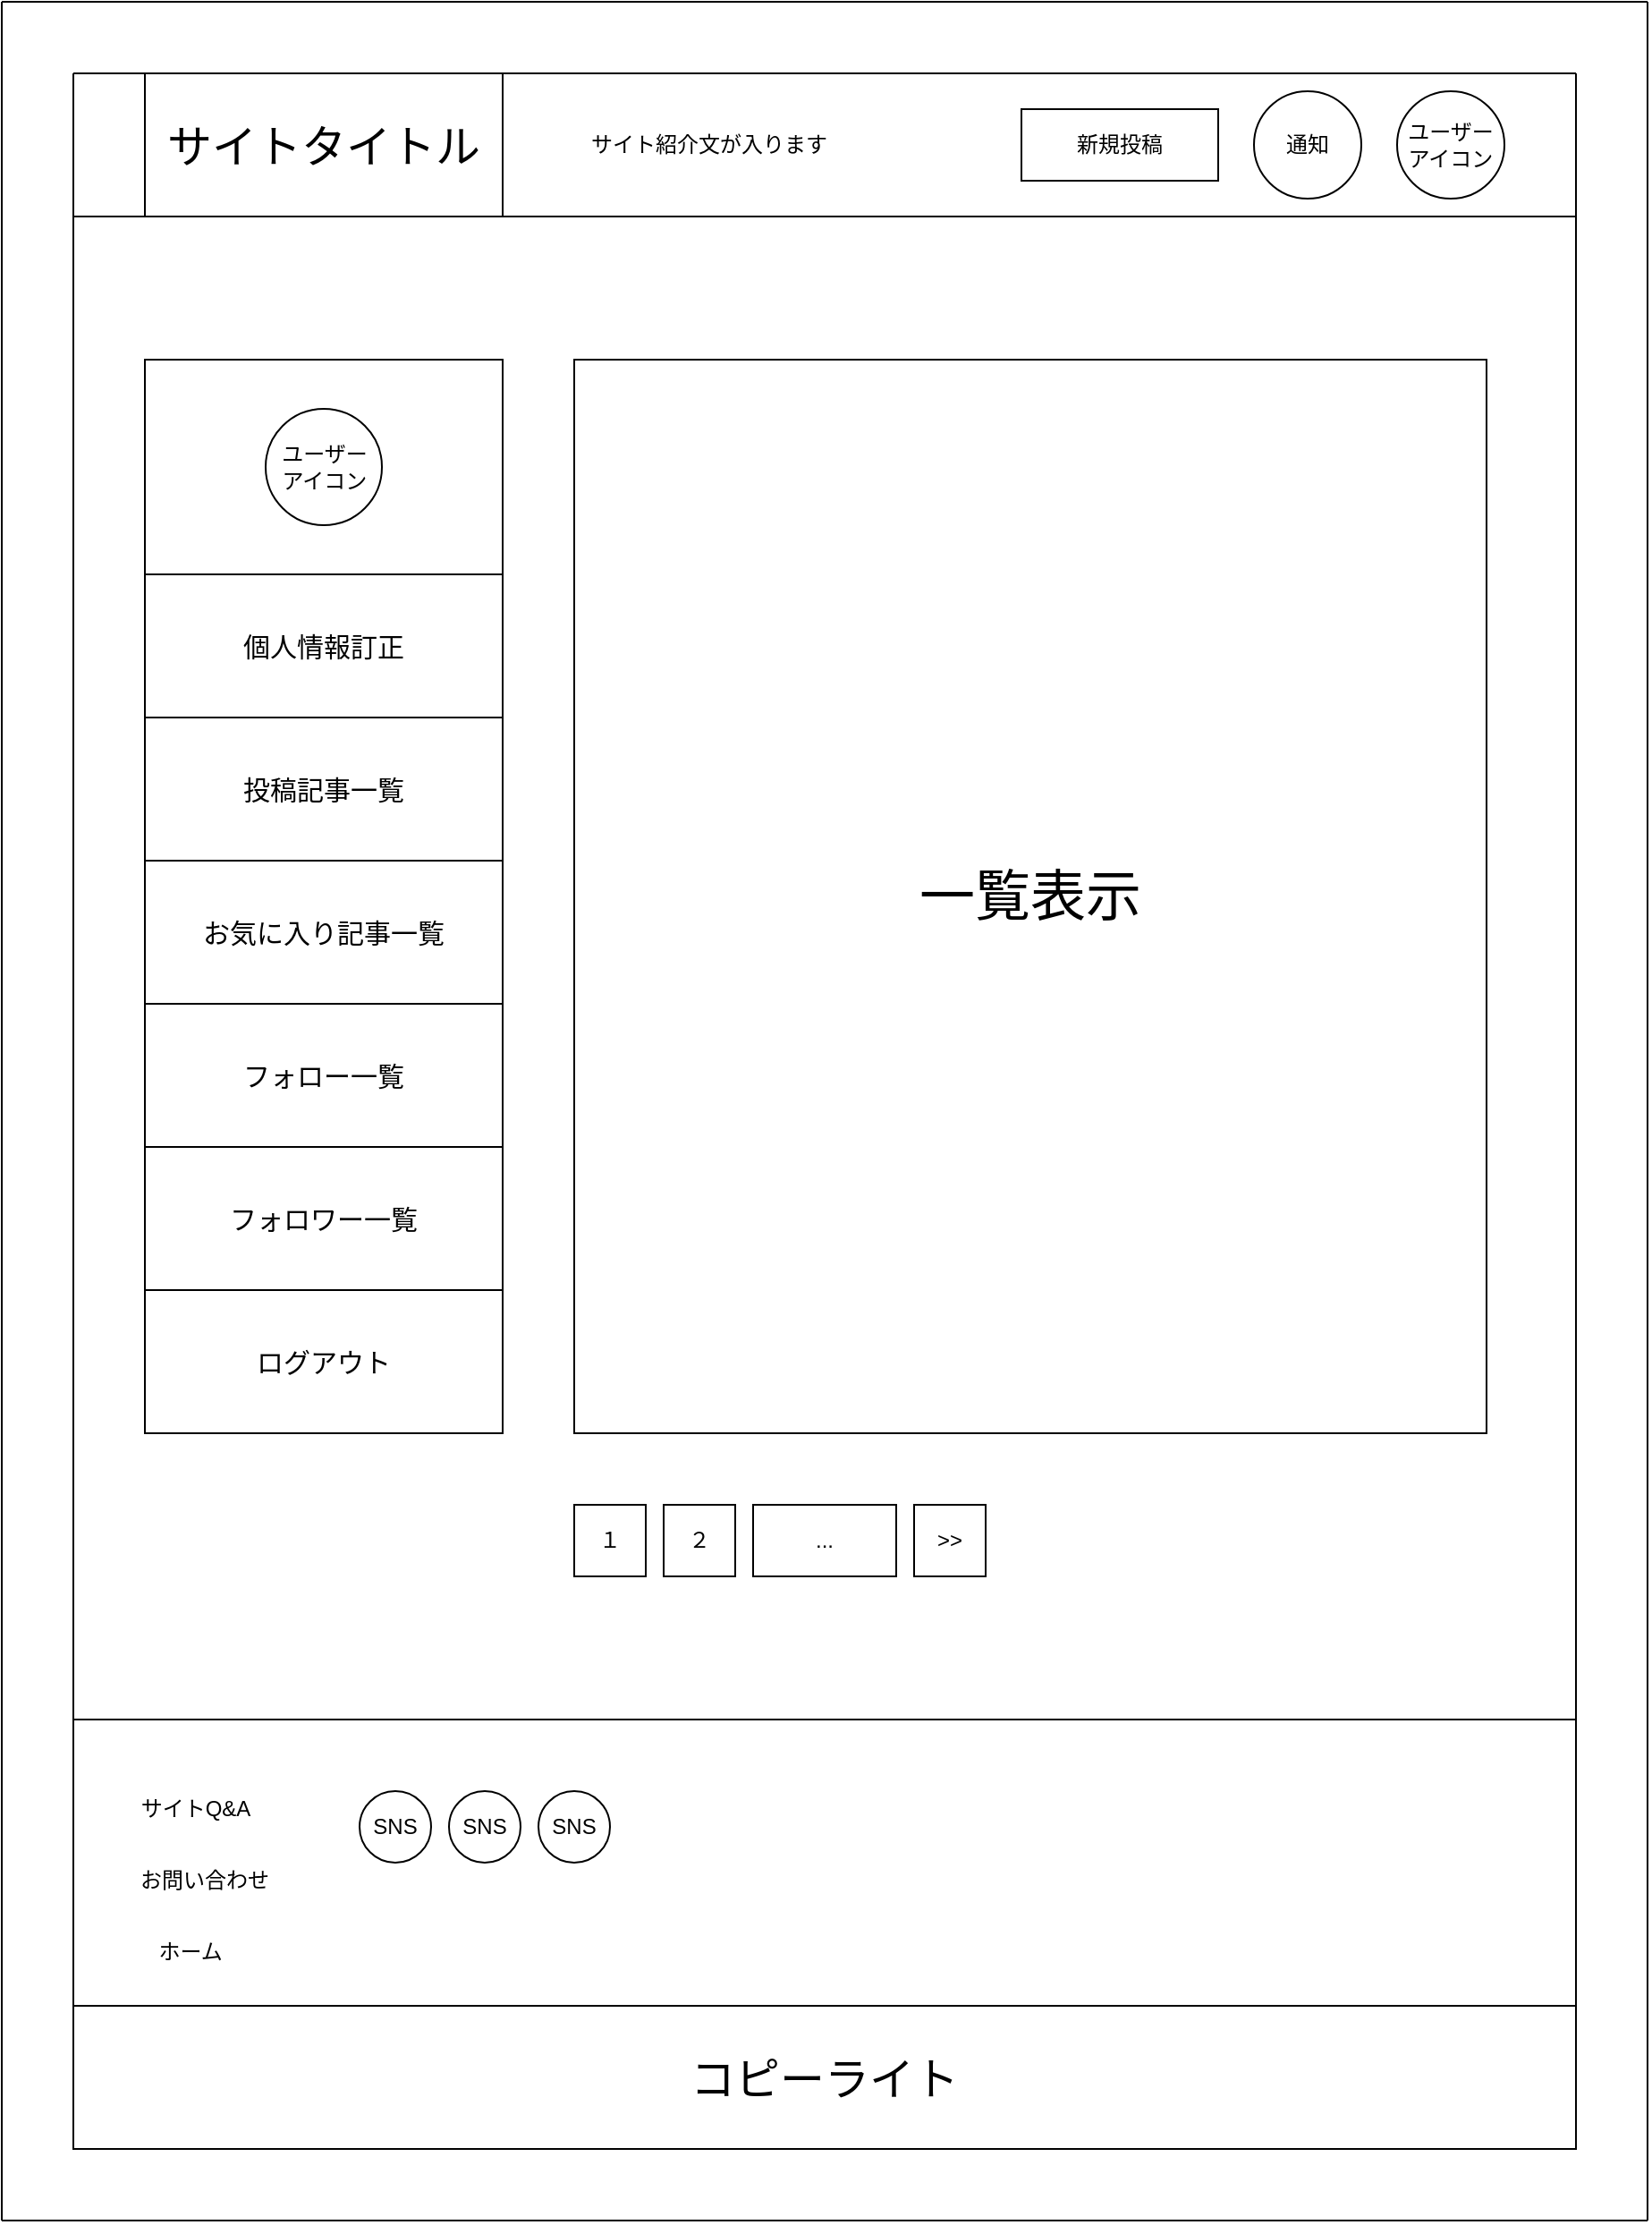 <mxfile>
    <diagram id="DHBIzdt6lsfAboHkSv9S" name="ページ1">
        <mxGraphModel dx="1840" dy="2169" grid="1" gridSize="10" guides="1" tooltips="1" connect="1" arrows="1" fold="1" page="1" pageScale="1" pageWidth="827" pageHeight="1169" math="0" shadow="0">
            <root>
                <mxCell id="0"/>
                <mxCell id="1" parent="0"/>
                <mxCell id="9" value="" style="swimlane;startSize=0;" vertex="1" parent="1">
                    <mxGeometry width="840" height="1160" as="geometry"/>
                </mxCell>
                <mxCell id="10" value="&lt;font style=&quot;font-size: 25px&quot;&gt;サイトタイトル&lt;/font&gt;" style="whiteSpace=wrap;html=1;align=center;" vertex="1" parent="9">
                    <mxGeometry x="40" width="200" height="80" as="geometry"/>
                </mxCell>
                <mxCell id="11" value="サイト紹介文が入ります" style="text;html=1;align=center;verticalAlign=middle;resizable=0;points=[];autosize=1;" vertex="1" parent="9">
                    <mxGeometry x="280" y="30" width="150" height="20" as="geometry"/>
                </mxCell>
                <mxCell id="16" value="ユーザー&lt;br&gt;アイコン" style="ellipse;whiteSpace=wrap;html=1;aspect=fixed;" vertex="1" parent="9">
                    <mxGeometry x="740" y="10" width="60" height="60" as="geometry"/>
                </mxCell>
                <mxCell id="17" value="通知" style="ellipse;whiteSpace=wrap;html=1;aspect=fixed;" vertex="1" parent="9">
                    <mxGeometry x="660" y="10" width="60" height="60" as="geometry"/>
                </mxCell>
                <mxCell id="18" value="新規投稿" style="rounded=0;whiteSpace=wrap;html=1;" vertex="1" parent="9">
                    <mxGeometry x="530" y="20" width="110" height="40" as="geometry"/>
                </mxCell>
                <mxCell id="34" value="" style="line;strokeWidth=1;rotatable=0;dashed=0;labelPosition=right;align=left;verticalAlign=middle;spacingTop=0;spacingLeft=6;points=[];portConstraint=eastwest;" vertex="1" parent="9">
                    <mxGeometry y="70" width="840" height="20" as="geometry"/>
                </mxCell>
                <mxCell id="37" value="" style="rounded=0;whiteSpace=wrap;html=1;strokeWidth=1;" vertex="1" parent="9">
                    <mxGeometry x="40" y="160" width="200" height="120" as="geometry"/>
                </mxCell>
                <mxCell id="39" value="ユーザー&lt;br&gt;アイコン" style="ellipse;whiteSpace=wrap;html=1;aspect=fixed;strokeWidth=1;" vertex="1" parent="9">
                    <mxGeometry x="107.5" y="187.5" width="65" height="65" as="geometry"/>
                </mxCell>
                <mxCell id="40" value="&lt;font style=&quot;font-size: 15px&quot;&gt;個人情報訂正&lt;/font&gt;" style="rounded=0;whiteSpace=wrap;html=1;strokeWidth=1;" vertex="1" parent="9">
                    <mxGeometry x="40" y="280" width="200" height="80" as="geometry"/>
                </mxCell>
                <mxCell id="41" value="&lt;font style=&quot;font-size: 15px&quot;&gt;投稿記事一覧&lt;/font&gt;" style="rounded=0;whiteSpace=wrap;html=1;strokeWidth=1;" vertex="1" parent="9">
                    <mxGeometry x="40" y="360" width="200" height="80" as="geometry"/>
                </mxCell>
                <mxCell id="42" value="&lt;font style=&quot;font-size: 15px&quot;&gt;お気に入り記事一覧&lt;/font&gt;" style="rounded=0;whiteSpace=wrap;html=1;strokeWidth=1;" vertex="1" parent="9">
                    <mxGeometry x="40" y="440" width="200" height="80" as="geometry"/>
                </mxCell>
                <mxCell id="43" value="&lt;font style=&quot;font-size: 15px&quot;&gt;フォロー一覧&lt;/font&gt;" style="rounded=0;whiteSpace=wrap;html=1;strokeWidth=1;" vertex="1" parent="9">
                    <mxGeometry x="40" y="520" width="200" height="80" as="geometry"/>
                </mxCell>
                <mxCell id="44" value="&lt;font style=&quot;font-size: 15px&quot;&gt;フォロワー一覧&lt;/font&gt;" style="rounded=0;whiteSpace=wrap;html=1;strokeWidth=1;" vertex="1" parent="9">
                    <mxGeometry x="40" y="600" width="200" height="80" as="geometry"/>
                </mxCell>
                <mxCell id="45" value="&lt;font style=&quot;font-size: 15px&quot;&gt;ログアウト&lt;/font&gt;" style="rounded=0;whiteSpace=wrap;html=1;strokeWidth=1;" vertex="1" parent="9">
                    <mxGeometry x="40" y="680" width="200" height="80" as="geometry"/>
                </mxCell>
                <mxCell id="46" value="&lt;font style=&quot;font-size: 31px&quot;&gt;一覧表示&lt;/font&gt;" style="rounded=0;whiteSpace=wrap;html=1;strokeWidth=1;" vertex="1" parent="9">
                    <mxGeometry x="280" y="160" width="510" height="600" as="geometry"/>
                </mxCell>
                <mxCell id="47" value="&lt;font style=&quot;font-size: 25px&quot;&gt;コピーライト&lt;/font&gt;" style="rounded=0;whiteSpace=wrap;html=1;strokeWidth=1;" vertex="1" parent="9">
                    <mxGeometry y="1080" width="840" height="80" as="geometry"/>
                </mxCell>
                <mxCell id="48" value="" style="rounded=0;whiteSpace=wrap;html=1;strokeWidth=1;" vertex="1" parent="9">
                    <mxGeometry y="920" width="840" height="160" as="geometry"/>
                </mxCell>
                <mxCell id="49" value="サイトQ&amp;amp;A" style="text;html=1;align=center;verticalAlign=middle;resizable=0;points=[];autosize=1;" vertex="1" parent="9">
                    <mxGeometry x="27.5" y="960" width="80" height="20" as="geometry"/>
                </mxCell>
                <mxCell id="50" value="お問い合わせ" style="text;html=1;align=center;verticalAlign=middle;resizable=0;points=[];autosize=1;" vertex="1" parent="9">
                    <mxGeometry x="27.5" y="1000" width="90" height="20" as="geometry"/>
                </mxCell>
                <mxCell id="51" value="ホーム" style="text;html=1;align=center;verticalAlign=middle;resizable=0;points=[];autosize=1;" vertex="1" parent="9">
                    <mxGeometry x="40" y="1040" width="50" height="20" as="geometry"/>
                </mxCell>
                <mxCell id="57" value="SNS" style="ellipse;whiteSpace=wrap;html=1;aspect=fixed;strokeWidth=1;" vertex="1" parent="9">
                    <mxGeometry x="160" y="960" width="40" height="40" as="geometry"/>
                </mxCell>
                <mxCell id="58" value="SNS" style="ellipse;whiteSpace=wrap;html=1;aspect=fixed;strokeWidth=1;" vertex="1" parent="9">
                    <mxGeometry x="210" y="960" width="40" height="40" as="geometry"/>
                </mxCell>
                <mxCell id="59" value="SNS" style="ellipse;whiteSpace=wrap;html=1;aspect=fixed;strokeWidth=1;" vertex="1" parent="9">
                    <mxGeometry x="260" y="960" width="40" height="40" as="geometry"/>
                </mxCell>
                <mxCell id="60" value="１" style="whiteSpace=wrap;html=1;aspect=fixed;strokeWidth=1;" vertex="1" parent="9">
                    <mxGeometry x="280" y="800" width="40" height="40" as="geometry"/>
                </mxCell>
                <mxCell id="61" value="２" style="whiteSpace=wrap;html=1;aspect=fixed;strokeWidth=1;" vertex="1" parent="9">
                    <mxGeometry x="330" y="800" width="40" height="40" as="geometry"/>
                </mxCell>
                <mxCell id="62" value="..." style="rounded=0;whiteSpace=wrap;html=1;strokeWidth=1;" vertex="1" parent="9">
                    <mxGeometry x="380" y="800" width="80" height="40" as="geometry"/>
                </mxCell>
                <mxCell id="63" value="&amp;gt;&amp;gt;" style="whiteSpace=wrap;html=1;aspect=fixed;strokeWidth=1;" vertex="1" parent="9">
                    <mxGeometry x="470" y="800" width="40" height="40" as="geometry"/>
                </mxCell>
                <mxCell id="52" value="" style="endArrow=none;startArrow=none;html=1;endFill=0;startFill=0;" edge="1" parent="1">
                    <mxGeometry width="50" height="50" relative="1" as="geometry">
                        <mxPoint x="-40" y="1200" as="sourcePoint"/>
                        <mxPoint x="-40" y="-40" as="targetPoint"/>
                    </mxGeometry>
                </mxCell>
                <mxCell id="54" value="" style="endArrow=none;html=1;endFill=0;" edge="1" parent="1">
                    <mxGeometry width="50" height="50" relative="1" as="geometry">
                        <mxPoint x="-40" y="1200" as="sourcePoint"/>
                        <mxPoint x="880" y="1200" as="targetPoint"/>
                    </mxGeometry>
                </mxCell>
                <mxCell id="55" value="" style="endArrow=none;html=1;endFill=0;" edge="1" parent="1">
                    <mxGeometry width="50" height="50" relative="1" as="geometry">
                        <mxPoint x="880" y="1200" as="sourcePoint"/>
                        <mxPoint x="880" y="-40" as="targetPoint"/>
                    </mxGeometry>
                </mxCell>
                <mxCell id="56" value="" style="endArrow=none;html=1;endFill=0;" edge="1" parent="1">
                    <mxGeometry width="50" height="50" relative="1" as="geometry">
                        <mxPoint x="-40" y="-40" as="sourcePoint"/>
                        <mxPoint x="880" y="-40" as="targetPoint"/>
                    </mxGeometry>
                </mxCell>
            </root>
        </mxGraphModel>
    </diagram>
</mxfile>